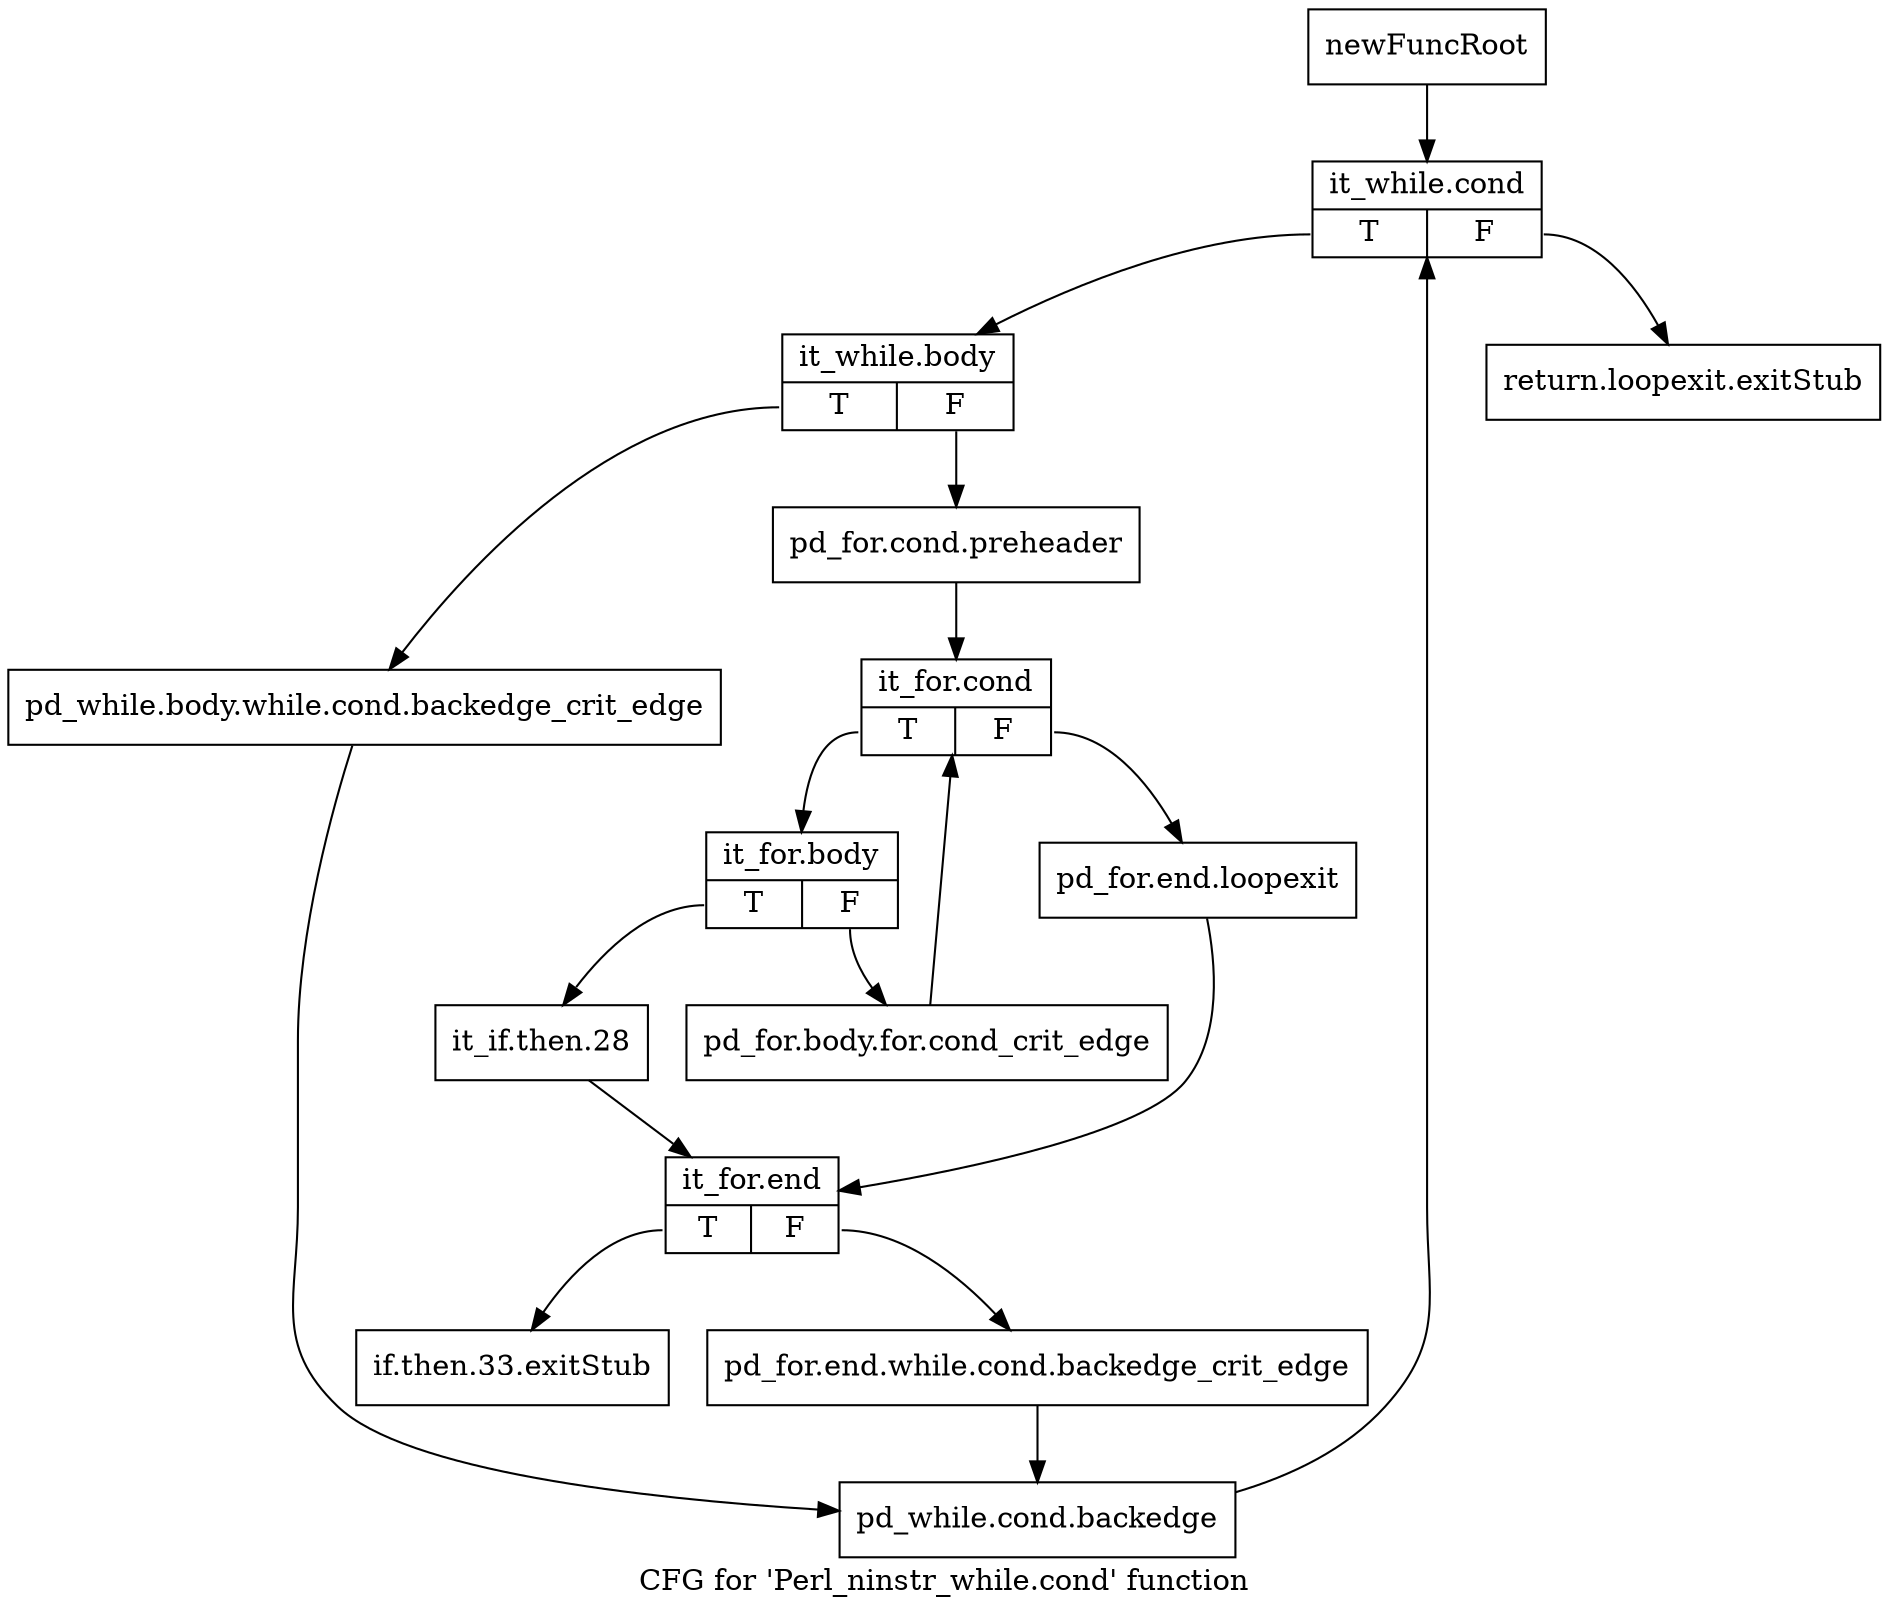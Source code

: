 digraph "CFG for 'Perl_ninstr_while.cond' function" {
	label="CFG for 'Perl_ninstr_while.cond' function";

	Node0x5801140 [shape=record,label="{newFuncRoot}"];
	Node0x5801140 -> Node0x5801230;
	Node0x5801190 [shape=record,label="{return.loopexit.exitStub}"];
	Node0x58011e0 [shape=record,label="{if.then.33.exitStub}"];
	Node0x5801230 [shape=record,label="{it_while.cond|{<s0>T|<s1>F}}"];
	Node0x5801230:s0 -> Node0x5801280;
	Node0x5801230:s1 -> Node0x5801190;
	Node0x5801280 [shape=record,label="{it_while.body|{<s0>T|<s1>F}}"];
	Node0x5801280:s0 -> Node0x5801550;
	Node0x5801280:s1 -> Node0x58012d0;
	Node0x58012d0 [shape=record,label="{pd_for.cond.preheader}"];
	Node0x58012d0 -> Node0x5801320;
	Node0x5801320 [shape=record,label="{it_for.cond|{<s0>T|<s1>F}}"];
	Node0x5801320:s0 -> Node0x58013c0;
	Node0x5801320:s1 -> Node0x5801370;
	Node0x5801370 [shape=record,label="{pd_for.end.loopexit}"];
	Node0x5801370 -> Node0x58014b0;
	Node0x58013c0 [shape=record,label="{it_for.body|{<s0>T|<s1>F}}"];
	Node0x58013c0:s0 -> Node0x5801460;
	Node0x58013c0:s1 -> Node0x5801410;
	Node0x5801410 [shape=record,label="{pd_for.body.for.cond_crit_edge}"];
	Node0x5801410 -> Node0x5801320;
	Node0x5801460 [shape=record,label="{it_if.then.28}"];
	Node0x5801460 -> Node0x58014b0;
	Node0x58014b0 [shape=record,label="{it_for.end|{<s0>T|<s1>F}}"];
	Node0x58014b0:s0 -> Node0x58011e0;
	Node0x58014b0:s1 -> Node0x5801500;
	Node0x5801500 [shape=record,label="{pd_for.end.while.cond.backedge_crit_edge}"];
	Node0x5801500 -> Node0x58015a0;
	Node0x5801550 [shape=record,label="{pd_while.body.while.cond.backedge_crit_edge}"];
	Node0x5801550 -> Node0x58015a0;
	Node0x58015a0 [shape=record,label="{pd_while.cond.backedge}"];
	Node0x58015a0 -> Node0x5801230;
}
